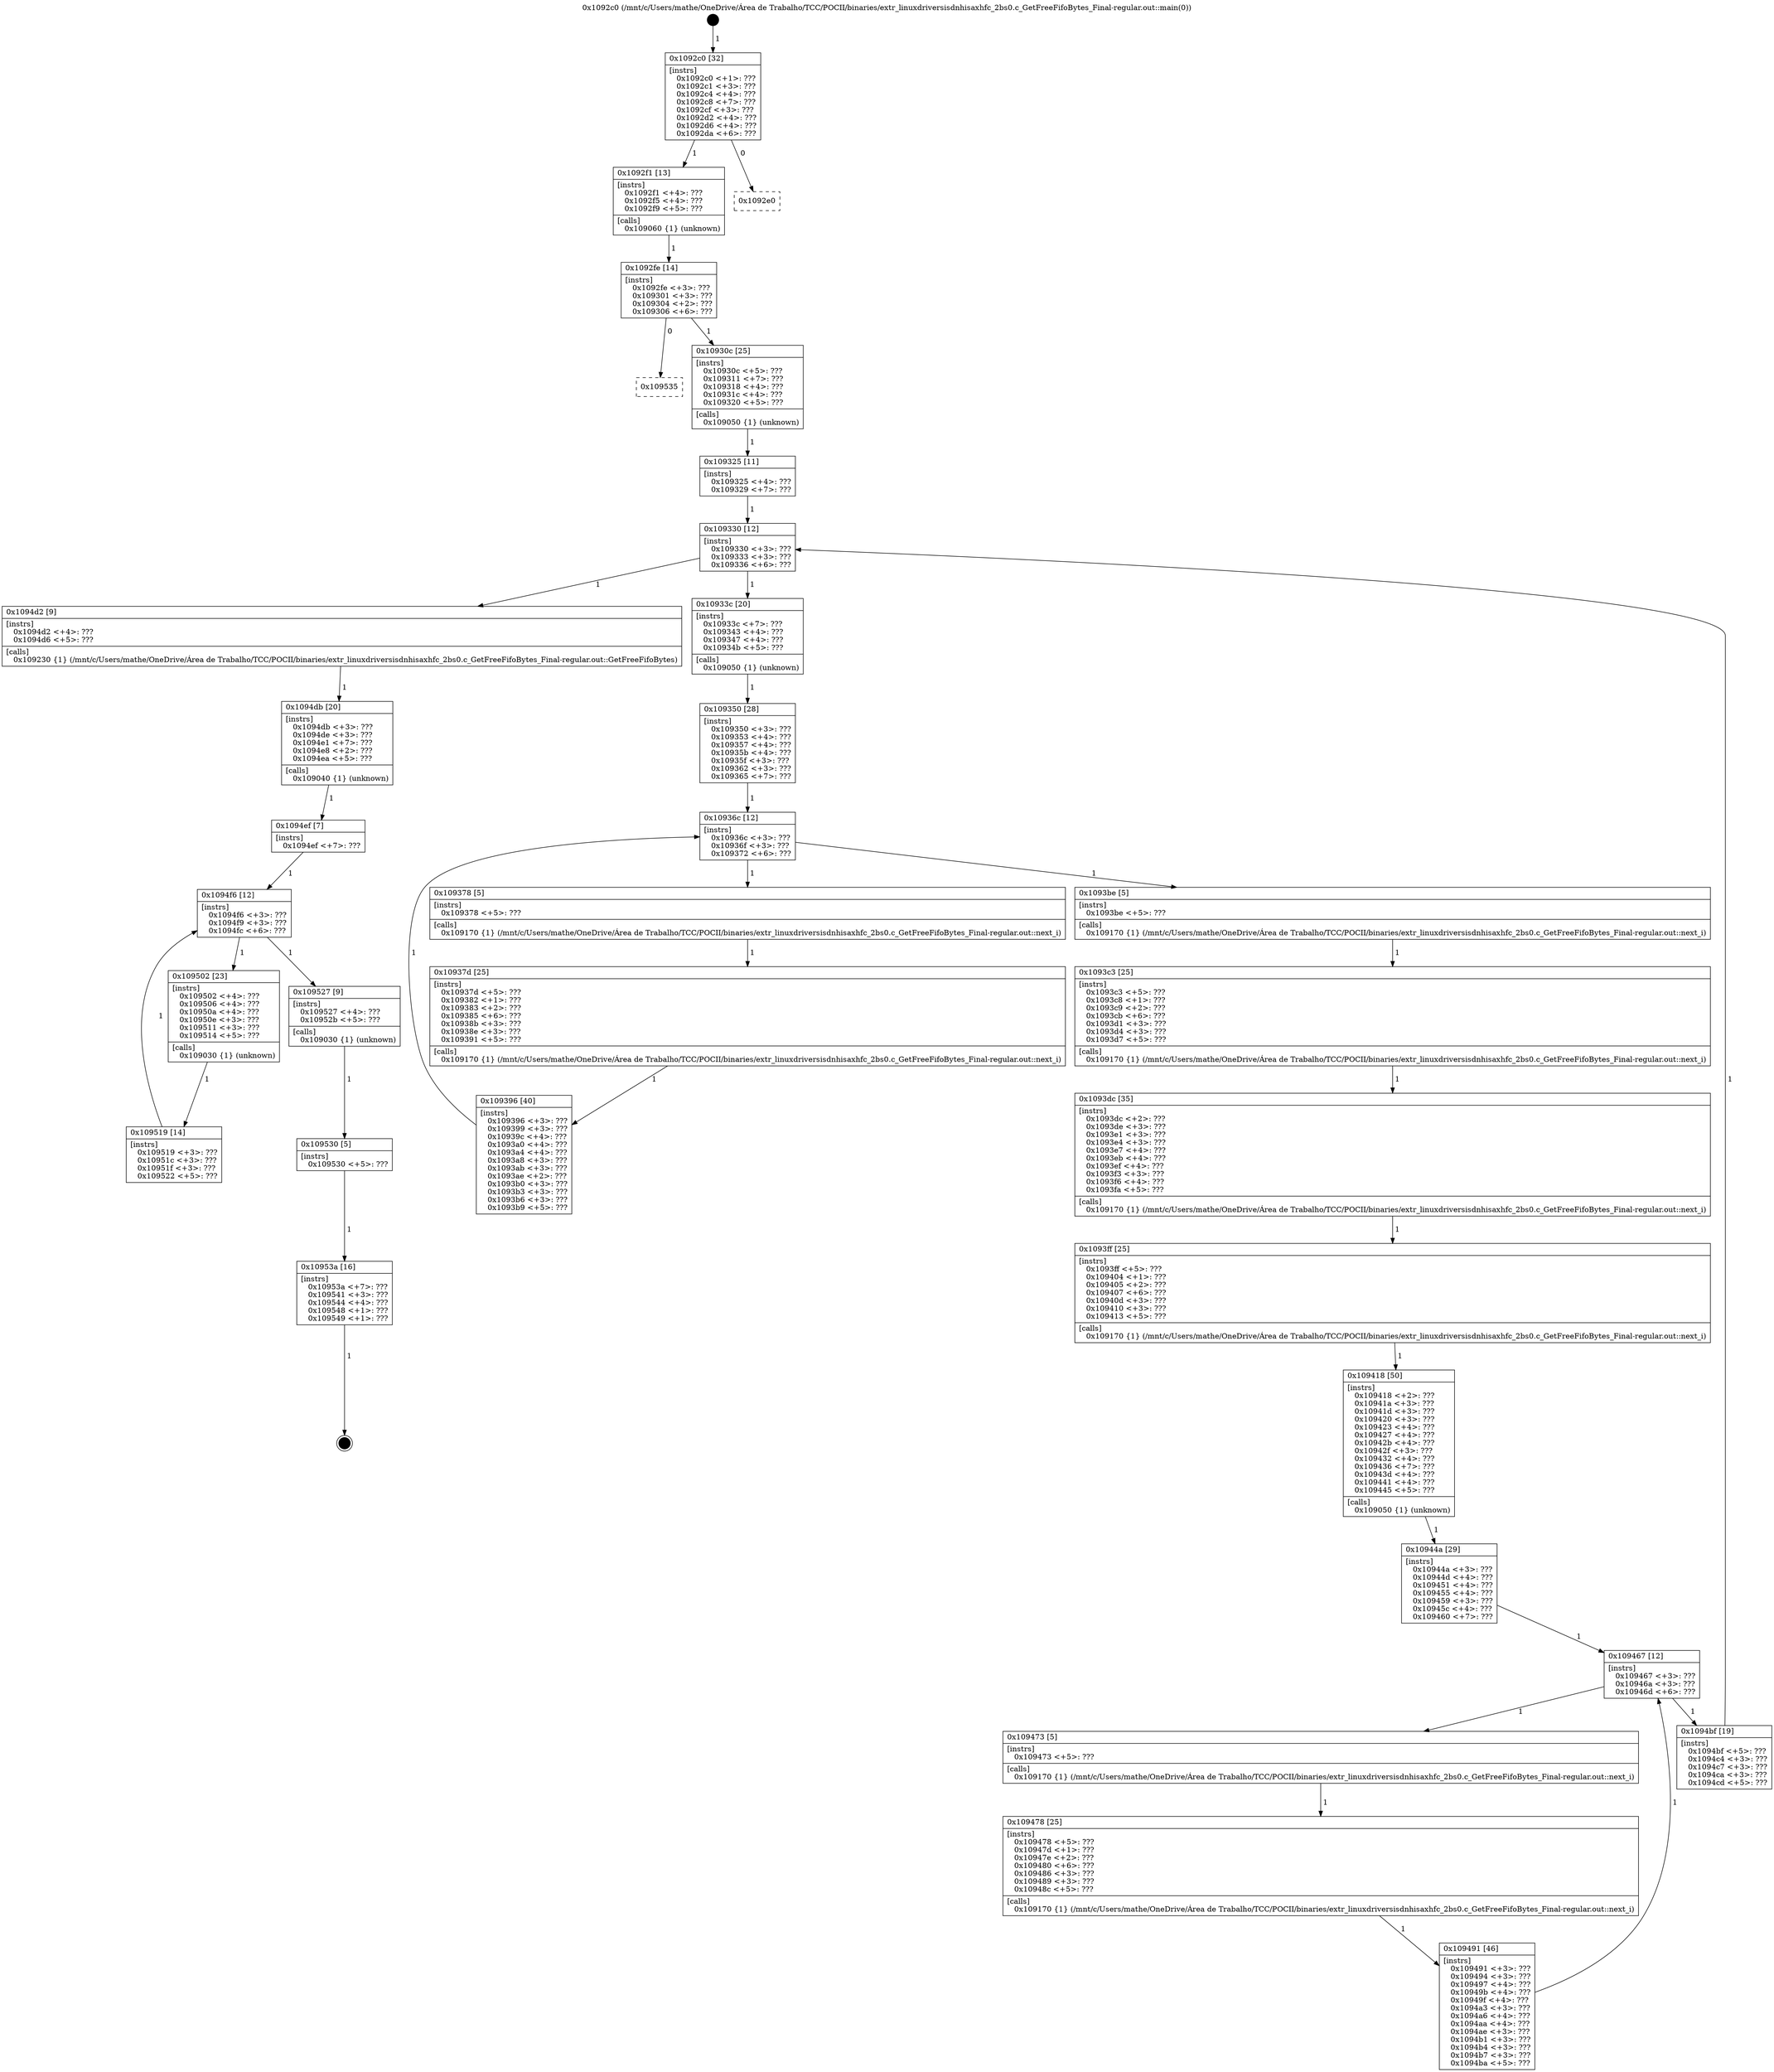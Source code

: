 digraph "0x1092c0" {
  label = "0x1092c0 (/mnt/c/Users/mathe/OneDrive/Área de Trabalho/TCC/POCII/binaries/extr_linuxdriversisdnhisaxhfc_2bs0.c_GetFreeFifoBytes_Final-regular.out::main(0))"
  labelloc = "t"
  node[shape=record]

  Entry [label="",width=0.3,height=0.3,shape=circle,fillcolor=black,style=filled]
  "0x1092c0" [label="{
     0x1092c0 [32]\l
     | [instrs]\l
     &nbsp;&nbsp;0x1092c0 \<+1\>: ???\l
     &nbsp;&nbsp;0x1092c1 \<+3\>: ???\l
     &nbsp;&nbsp;0x1092c4 \<+4\>: ???\l
     &nbsp;&nbsp;0x1092c8 \<+7\>: ???\l
     &nbsp;&nbsp;0x1092cf \<+3\>: ???\l
     &nbsp;&nbsp;0x1092d2 \<+4\>: ???\l
     &nbsp;&nbsp;0x1092d6 \<+4\>: ???\l
     &nbsp;&nbsp;0x1092da \<+6\>: ???\l
  }"]
  "0x1092f1" [label="{
     0x1092f1 [13]\l
     | [instrs]\l
     &nbsp;&nbsp;0x1092f1 \<+4\>: ???\l
     &nbsp;&nbsp;0x1092f5 \<+4\>: ???\l
     &nbsp;&nbsp;0x1092f9 \<+5\>: ???\l
     | [calls]\l
     &nbsp;&nbsp;0x109060 \{1\} (unknown)\l
  }"]
  "0x1092e0" [label="{
     0x1092e0\l
  }", style=dashed]
  "0x1092fe" [label="{
     0x1092fe [14]\l
     | [instrs]\l
     &nbsp;&nbsp;0x1092fe \<+3\>: ???\l
     &nbsp;&nbsp;0x109301 \<+3\>: ???\l
     &nbsp;&nbsp;0x109304 \<+2\>: ???\l
     &nbsp;&nbsp;0x109306 \<+6\>: ???\l
  }"]
  "0x109535" [label="{
     0x109535\l
  }", style=dashed]
  "0x10930c" [label="{
     0x10930c [25]\l
     | [instrs]\l
     &nbsp;&nbsp;0x10930c \<+5\>: ???\l
     &nbsp;&nbsp;0x109311 \<+7\>: ???\l
     &nbsp;&nbsp;0x109318 \<+4\>: ???\l
     &nbsp;&nbsp;0x10931c \<+4\>: ???\l
     &nbsp;&nbsp;0x109320 \<+5\>: ???\l
     | [calls]\l
     &nbsp;&nbsp;0x109050 \{1\} (unknown)\l
  }"]
  Exit [label="",width=0.3,height=0.3,shape=circle,fillcolor=black,style=filled,peripheries=2]
  "0x109330" [label="{
     0x109330 [12]\l
     | [instrs]\l
     &nbsp;&nbsp;0x109330 \<+3\>: ???\l
     &nbsp;&nbsp;0x109333 \<+3\>: ???\l
     &nbsp;&nbsp;0x109336 \<+6\>: ???\l
  }"]
  "0x1094d2" [label="{
     0x1094d2 [9]\l
     | [instrs]\l
     &nbsp;&nbsp;0x1094d2 \<+4\>: ???\l
     &nbsp;&nbsp;0x1094d6 \<+5\>: ???\l
     | [calls]\l
     &nbsp;&nbsp;0x109230 \{1\} (/mnt/c/Users/mathe/OneDrive/Área de Trabalho/TCC/POCII/binaries/extr_linuxdriversisdnhisaxhfc_2bs0.c_GetFreeFifoBytes_Final-regular.out::GetFreeFifoBytes)\l
  }"]
  "0x10933c" [label="{
     0x10933c [20]\l
     | [instrs]\l
     &nbsp;&nbsp;0x10933c \<+7\>: ???\l
     &nbsp;&nbsp;0x109343 \<+4\>: ???\l
     &nbsp;&nbsp;0x109347 \<+4\>: ???\l
     &nbsp;&nbsp;0x10934b \<+5\>: ???\l
     | [calls]\l
     &nbsp;&nbsp;0x109050 \{1\} (unknown)\l
  }"]
  "0x10936c" [label="{
     0x10936c [12]\l
     | [instrs]\l
     &nbsp;&nbsp;0x10936c \<+3\>: ???\l
     &nbsp;&nbsp;0x10936f \<+3\>: ???\l
     &nbsp;&nbsp;0x109372 \<+6\>: ???\l
  }"]
  "0x1093be" [label="{
     0x1093be [5]\l
     | [instrs]\l
     &nbsp;&nbsp;0x1093be \<+5\>: ???\l
     | [calls]\l
     &nbsp;&nbsp;0x109170 \{1\} (/mnt/c/Users/mathe/OneDrive/Área de Trabalho/TCC/POCII/binaries/extr_linuxdriversisdnhisaxhfc_2bs0.c_GetFreeFifoBytes_Final-regular.out::next_i)\l
  }"]
  "0x109378" [label="{
     0x109378 [5]\l
     | [instrs]\l
     &nbsp;&nbsp;0x109378 \<+5\>: ???\l
     | [calls]\l
     &nbsp;&nbsp;0x109170 \{1\} (/mnt/c/Users/mathe/OneDrive/Área de Trabalho/TCC/POCII/binaries/extr_linuxdriversisdnhisaxhfc_2bs0.c_GetFreeFifoBytes_Final-regular.out::next_i)\l
  }"]
  "0x10937d" [label="{
     0x10937d [25]\l
     | [instrs]\l
     &nbsp;&nbsp;0x10937d \<+5\>: ???\l
     &nbsp;&nbsp;0x109382 \<+1\>: ???\l
     &nbsp;&nbsp;0x109383 \<+2\>: ???\l
     &nbsp;&nbsp;0x109385 \<+6\>: ???\l
     &nbsp;&nbsp;0x10938b \<+3\>: ???\l
     &nbsp;&nbsp;0x10938e \<+3\>: ???\l
     &nbsp;&nbsp;0x109391 \<+5\>: ???\l
     | [calls]\l
     &nbsp;&nbsp;0x109170 \{1\} (/mnt/c/Users/mathe/OneDrive/Área de Trabalho/TCC/POCII/binaries/extr_linuxdriversisdnhisaxhfc_2bs0.c_GetFreeFifoBytes_Final-regular.out::next_i)\l
  }"]
  "0x109396" [label="{
     0x109396 [40]\l
     | [instrs]\l
     &nbsp;&nbsp;0x109396 \<+3\>: ???\l
     &nbsp;&nbsp;0x109399 \<+3\>: ???\l
     &nbsp;&nbsp;0x10939c \<+4\>: ???\l
     &nbsp;&nbsp;0x1093a0 \<+4\>: ???\l
     &nbsp;&nbsp;0x1093a4 \<+4\>: ???\l
     &nbsp;&nbsp;0x1093a8 \<+3\>: ???\l
     &nbsp;&nbsp;0x1093ab \<+3\>: ???\l
     &nbsp;&nbsp;0x1093ae \<+2\>: ???\l
     &nbsp;&nbsp;0x1093b0 \<+3\>: ???\l
     &nbsp;&nbsp;0x1093b3 \<+3\>: ???\l
     &nbsp;&nbsp;0x1093b6 \<+3\>: ???\l
     &nbsp;&nbsp;0x1093b9 \<+5\>: ???\l
  }"]
  "0x109350" [label="{
     0x109350 [28]\l
     | [instrs]\l
     &nbsp;&nbsp;0x109350 \<+3\>: ???\l
     &nbsp;&nbsp;0x109353 \<+4\>: ???\l
     &nbsp;&nbsp;0x109357 \<+4\>: ???\l
     &nbsp;&nbsp;0x10935b \<+4\>: ???\l
     &nbsp;&nbsp;0x10935f \<+3\>: ???\l
     &nbsp;&nbsp;0x109362 \<+3\>: ???\l
     &nbsp;&nbsp;0x109365 \<+7\>: ???\l
  }"]
  "0x1093c3" [label="{
     0x1093c3 [25]\l
     | [instrs]\l
     &nbsp;&nbsp;0x1093c3 \<+5\>: ???\l
     &nbsp;&nbsp;0x1093c8 \<+1\>: ???\l
     &nbsp;&nbsp;0x1093c9 \<+2\>: ???\l
     &nbsp;&nbsp;0x1093cb \<+6\>: ???\l
     &nbsp;&nbsp;0x1093d1 \<+3\>: ???\l
     &nbsp;&nbsp;0x1093d4 \<+3\>: ???\l
     &nbsp;&nbsp;0x1093d7 \<+5\>: ???\l
     | [calls]\l
     &nbsp;&nbsp;0x109170 \{1\} (/mnt/c/Users/mathe/OneDrive/Área de Trabalho/TCC/POCII/binaries/extr_linuxdriversisdnhisaxhfc_2bs0.c_GetFreeFifoBytes_Final-regular.out::next_i)\l
  }"]
  "0x1093dc" [label="{
     0x1093dc [35]\l
     | [instrs]\l
     &nbsp;&nbsp;0x1093dc \<+2\>: ???\l
     &nbsp;&nbsp;0x1093de \<+3\>: ???\l
     &nbsp;&nbsp;0x1093e1 \<+3\>: ???\l
     &nbsp;&nbsp;0x1093e4 \<+3\>: ???\l
     &nbsp;&nbsp;0x1093e7 \<+4\>: ???\l
     &nbsp;&nbsp;0x1093eb \<+4\>: ???\l
     &nbsp;&nbsp;0x1093ef \<+4\>: ???\l
     &nbsp;&nbsp;0x1093f3 \<+3\>: ???\l
     &nbsp;&nbsp;0x1093f6 \<+4\>: ???\l
     &nbsp;&nbsp;0x1093fa \<+5\>: ???\l
     | [calls]\l
     &nbsp;&nbsp;0x109170 \{1\} (/mnt/c/Users/mathe/OneDrive/Área de Trabalho/TCC/POCII/binaries/extr_linuxdriversisdnhisaxhfc_2bs0.c_GetFreeFifoBytes_Final-regular.out::next_i)\l
  }"]
  "0x1093ff" [label="{
     0x1093ff [25]\l
     | [instrs]\l
     &nbsp;&nbsp;0x1093ff \<+5\>: ???\l
     &nbsp;&nbsp;0x109404 \<+1\>: ???\l
     &nbsp;&nbsp;0x109405 \<+2\>: ???\l
     &nbsp;&nbsp;0x109407 \<+6\>: ???\l
     &nbsp;&nbsp;0x10940d \<+3\>: ???\l
     &nbsp;&nbsp;0x109410 \<+3\>: ???\l
     &nbsp;&nbsp;0x109413 \<+5\>: ???\l
     | [calls]\l
     &nbsp;&nbsp;0x109170 \{1\} (/mnt/c/Users/mathe/OneDrive/Área de Trabalho/TCC/POCII/binaries/extr_linuxdriversisdnhisaxhfc_2bs0.c_GetFreeFifoBytes_Final-regular.out::next_i)\l
  }"]
  "0x109418" [label="{
     0x109418 [50]\l
     | [instrs]\l
     &nbsp;&nbsp;0x109418 \<+2\>: ???\l
     &nbsp;&nbsp;0x10941a \<+3\>: ???\l
     &nbsp;&nbsp;0x10941d \<+3\>: ???\l
     &nbsp;&nbsp;0x109420 \<+3\>: ???\l
     &nbsp;&nbsp;0x109423 \<+4\>: ???\l
     &nbsp;&nbsp;0x109427 \<+4\>: ???\l
     &nbsp;&nbsp;0x10942b \<+4\>: ???\l
     &nbsp;&nbsp;0x10942f \<+3\>: ???\l
     &nbsp;&nbsp;0x109432 \<+4\>: ???\l
     &nbsp;&nbsp;0x109436 \<+7\>: ???\l
     &nbsp;&nbsp;0x10943d \<+4\>: ???\l
     &nbsp;&nbsp;0x109441 \<+4\>: ???\l
     &nbsp;&nbsp;0x109445 \<+5\>: ???\l
     | [calls]\l
     &nbsp;&nbsp;0x109050 \{1\} (unknown)\l
  }"]
  "0x109467" [label="{
     0x109467 [12]\l
     | [instrs]\l
     &nbsp;&nbsp;0x109467 \<+3\>: ???\l
     &nbsp;&nbsp;0x10946a \<+3\>: ???\l
     &nbsp;&nbsp;0x10946d \<+6\>: ???\l
  }"]
  "0x1094bf" [label="{
     0x1094bf [19]\l
     | [instrs]\l
     &nbsp;&nbsp;0x1094bf \<+5\>: ???\l
     &nbsp;&nbsp;0x1094c4 \<+3\>: ???\l
     &nbsp;&nbsp;0x1094c7 \<+3\>: ???\l
     &nbsp;&nbsp;0x1094ca \<+3\>: ???\l
     &nbsp;&nbsp;0x1094cd \<+5\>: ???\l
  }"]
  "0x109473" [label="{
     0x109473 [5]\l
     | [instrs]\l
     &nbsp;&nbsp;0x109473 \<+5\>: ???\l
     | [calls]\l
     &nbsp;&nbsp;0x109170 \{1\} (/mnt/c/Users/mathe/OneDrive/Área de Trabalho/TCC/POCII/binaries/extr_linuxdriversisdnhisaxhfc_2bs0.c_GetFreeFifoBytes_Final-regular.out::next_i)\l
  }"]
  "0x109478" [label="{
     0x109478 [25]\l
     | [instrs]\l
     &nbsp;&nbsp;0x109478 \<+5\>: ???\l
     &nbsp;&nbsp;0x10947d \<+1\>: ???\l
     &nbsp;&nbsp;0x10947e \<+2\>: ???\l
     &nbsp;&nbsp;0x109480 \<+6\>: ???\l
     &nbsp;&nbsp;0x109486 \<+3\>: ???\l
     &nbsp;&nbsp;0x109489 \<+3\>: ???\l
     &nbsp;&nbsp;0x10948c \<+5\>: ???\l
     | [calls]\l
     &nbsp;&nbsp;0x109170 \{1\} (/mnt/c/Users/mathe/OneDrive/Área de Trabalho/TCC/POCII/binaries/extr_linuxdriversisdnhisaxhfc_2bs0.c_GetFreeFifoBytes_Final-regular.out::next_i)\l
  }"]
  "0x109491" [label="{
     0x109491 [46]\l
     | [instrs]\l
     &nbsp;&nbsp;0x109491 \<+3\>: ???\l
     &nbsp;&nbsp;0x109494 \<+3\>: ???\l
     &nbsp;&nbsp;0x109497 \<+4\>: ???\l
     &nbsp;&nbsp;0x10949b \<+4\>: ???\l
     &nbsp;&nbsp;0x10949f \<+4\>: ???\l
     &nbsp;&nbsp;0x1094a3 \<+3\>: ???\l
     &nbsp;&nbsp;0x1094a6 \<+4\>: ???\l
     &nbsp;&nbsp;0x1094aa \<+4\>: ???\l
     &nbsp;&nbsp;0x1094ae \<+3\>: ???\l
     &nbsp;&nbsp;0x1094b1 \<+3\>: ???\l
     &nbsp;&nbsp;0x1094b4 \<+3\>: ???\l
     &nbsp;&nbsp;0x1094b7 \<+3\>: ???\l
     &nbsp;&nbsp;0x1094ba \<+5\>: ???\l
  }"]
  "0x10944a" [label="{
     0x10944a [29]\l
     | [instrs]\l
     &nbsp;&nbsp;0x10944a \<+3\>: ???\l
     &nbsp;&nbsp;0x10944d \<+4\>: ???\l
     &nbsp;&nbsp;0x109451 \<+4\>: ???\l
     &nbsp;&nbsp;0x109455 \<+4\>: ???\l
     &nbsp;&nbsp;0x109459 \<+3\>: ???\l
     &nbsp;&nbsp;0x10945c \<+4\>: ???\l
     &nbsp;&nbsp;0x109460 \<+7\>: ???\l
  }"]
  "0x10953a" [label="{
     0x10953a [16]\l
     | [instrs]\l
     &nbsp;&nbsp;0x10953a \<+7\>: ???\l
     &nbsp;&nbsp;0x109541 \<+3\>: ???\l
     &nbsp;&nbsp;0x109544 \<+4\>: ???\l
     &nbsp;&nbsp;0x109548 \<+1\>: ???\l
     &nbsp;&nbsp;0x109549 \<+1\>: ???\l
  }"]
  "0x109325" [label="{
     0x109325 [11]\l
     | [instrs]\l
     &nbsp;&nbsp;0x109325 \<+4\>: ???\l
     &nbsp;&nbsp;0x109329 \<+7\>: ???\l
  }"]
  "0x1094db" [label="{
     0x1094db [20]\l
     | [instrs]\l
     &nbsp;&nbsp;0x1094db \<+3\>: ???\l
     &nbsp;&nbsp;0x1094de \<+3\>: ???\l
     &nbsp;&nbsp;0x1094e1 \<+7\>: ???\l
     &nbsp;&nbsp;0x1094e8 \<+2\>: ???\l
     &nbsp;&nbsp;0x1094ea \<+5\>: ???\l
     | [calls]\l
     &nbsp;&nbsp;0x109040 \{1\} (unknown)\l
  }"]
  "0x1094f6" [label="{
     0x1094f6 [12]\l
     | [instrs]\l
     &nbsp;&nbsp;0x1094f6 \<+3\>: ???\l
     &nbsp;&nbsp;0x1094f9 \<+3\>: ???\l
     &nbsp;&nbsp;0x1094fc \<+6\>: ???\l
  }"]
  "0x109527" [label="{
     0x109527 [9]\l
     | [instrs]\l
     &nbsp;&nbsp;0x109527 \<+4\>: ???\l
     &nbsp;&nbsp;0x10952b \<+5\>: ???\l
     | [calls]\l
     &nbsp;&nbsp;0x109030 \{1\} (unknown)\l
  }"]
  "0x109502" [label="{
     0x109502 [23]\l
     | [instrs]\l
     &nbsp;&nbsp;0x109502 \<+4\>: ???\l
     &nbsp;&nbsp;0x109506 \<+4\>: ???\l
     &nbsp;&nbsp;0x10950a \<+4\>: ???\l
     &nbsp;&nbsp;0x10950e \<+3\>: ???\l
     &nbsp;&nbsp;0x109511 \<+3\>: ???\l
     &nbsp;&nbsp;0x109514 \<+5\>: ???\l
     | [calls]\l
     &nbsp;&nbsp;0x109030 \{1\} (unknown)\l
  }"]
  "0x109519" [label="{
     0x109519 [14]\l
     | [instrs]\l
     &nbsp;&nbsp;0x109519 \<+3\>: ???\l
     &nbsp;&nbsp;0x10951c \<+3\>: ???\l
     &nbsp;&nbsp;0x10951f \<+3\>: ???\l
     &nbsp;&nbsp;0x109522 \<+5\>: ???\l
  }"]
  "0x1094ef" [label="{
     0x1094ef [7]\l
     | [instrs]\l
     &nbsp;&nbsp;0x1094ef \<+7\>: ???\l
  }"]
  "0x109530" [label="{
     0x109530 [5]\l
     | [instrs]\l
     &nbsp;&nbsp;0x109530 \<+5\>: ???\l
  }"]
  Entry -> "0x1092c0" [label=" 1"]
  "0x1092c0" -> "0x1092f1" [label=" 1"]
  "0x1092c0" -> "0x1092e0" [label=" 0"]
  "0x1092f1" -> "0x1092fe" [label=" 1"]
  "0x1092fe" -> "0x109535" [label=" 0"]
  "0x1092fe" -> "0x10930c" [label=" 1"]
  "0x10953a" -> Exit [label=" 1"]
  "0x10930c" -> "0x109325" [label=" 1"]
  "0x109330" -> "0x1094d2" [label=" 1"]
  "0x109330" -> "0x10933c" [label=" 1"]
  "0x10933c" -> "0x109350" [label=" 1"]
  "0x10936c" -> "0x1093be" [label=" 1"]
  "0x10936c" -> "0x109378" [label=" 1"]
  "0x109378" -> "0x10937d" [label=" 1"]
  "0x10937d" -> "0x109396" [label=" 1"]
  "0x109350" -> "0x10936c" [label=" 1"]
  "0x109396" -> "0x10936c" [label=" 1"]
  "0x1093be" -> "0x1093c3" [label=" 1"]
  "0x1093c3" -> "0x1093dc" [label=" 1"]
  "0x1093dc" -> "0x1093ff" [label=" 1"]
  "0x1093ff" -> "0x109418" [label=" 1"]
  "0x109418" -> "0x10944a" [label=" 1"]
  "0x109467" -> "0x1094bf" [label=" 1"]
  "0x109467" -> "0x109473" [label=" 1"]
  "0x109473" -> "0x109478" [label=" 1"]
  "0x109478" -> "0x109491" [label=" 1"]
  "0x10944a" -> "0x109467" [label=" 1"]
  "0x109491" -> "0x109467" [label=" 1"]
  "0x109530" -> "0x10953a" [label=" 1"]
  "0x109325" -> "0x109330" [label=" 1"]
  "0x1094bf" -> "0x109330" [label=" 1"]
  "0x1094d2" -> "0x1094db" [label=" 1"]
  "0x1094db" -> "0x1094ef" [label=" 1"]
  "0x1094f6" -> "0x109527" [label=" 1"]
  "0x1094f6" -> "0x109502" [label=" 1"]
  "0x109502" -> "0x109519" [label=" 1"]
  "0x1094ef" -> "0x1094f6" [label=" 1"]
  "0x109519" -> "0x1094f6" [label=" 1"]
  "0x109527" -> "0x109530" [label=" 1"]
}
